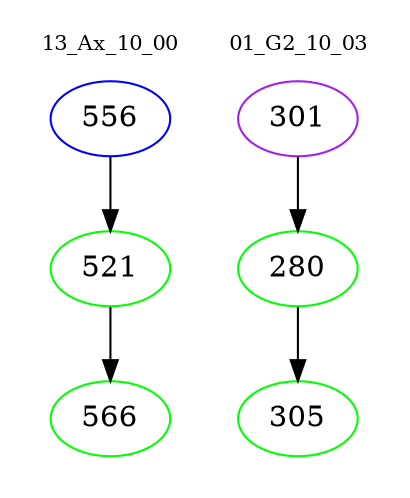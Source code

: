 digraph{
subgraph cluster_0 {
color = white
label = "13_Ax_10_00";
fontsize=10;
T0_556 [label="556", color="blue"]
T0_556 -> T0_521 [color="black"]
T0_521 [label="521", color="green"]
T0_521 -> T0_566 [color="black"]
T0_566 [label="566", color="green"]
}
subgraph cluster_1 {
color = white
label = "01_G2_10_03";
fontsize=10;
T1_301 [label="301", color="purple"]
T1_301 -> T1_280 [color="black"]
T1_280 [label="280", color="green"]
T1_280 -> T1_305 [color="black"]
T1_305 [label="305", color="green"]
}
}

